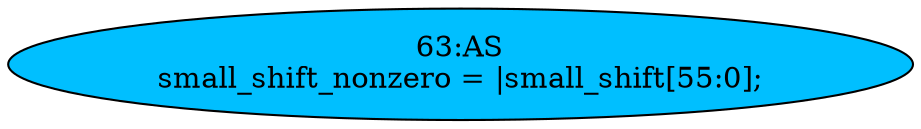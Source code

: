 strict digraph "" {
	node [label="\N"];
	"63:AS"	 [ast="<pyverilog.vparser.ast.Assign object at 0x7f53bf51b390>",
		def_var="['small_shift_nonzero']",
		fillcolor=deepskyblue,
		label="63:AS
small_shift_nonzero = |small_shift[55:0];",
		statements="[]",
		style=filled,
		typ=Assign,
		use_var="['small_shift']"];
}
